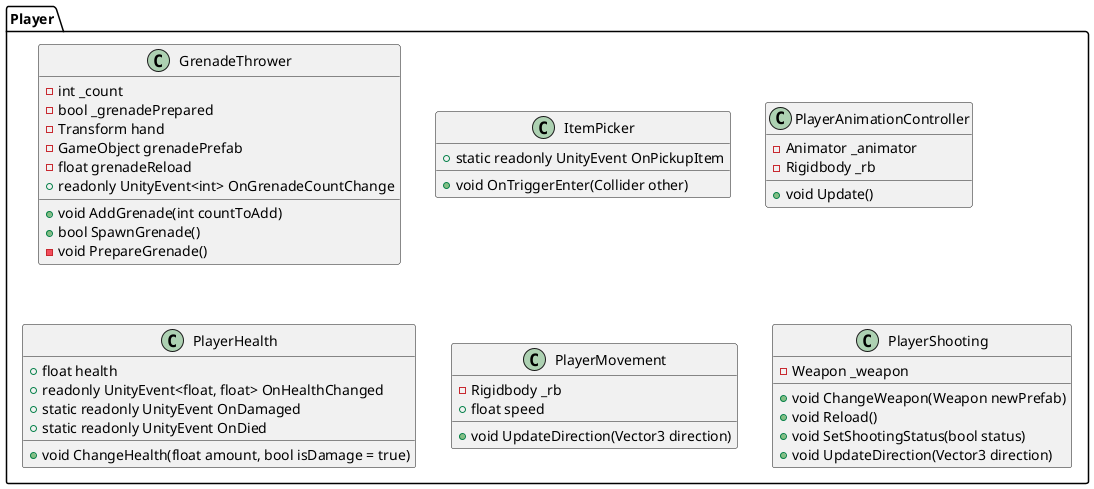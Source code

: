 ﻿@startuml
namespace Player {
class GrenadeThrower {
  -int _count
  -bool _grenadePrepared
  -Transform hand
  -GameObject grenadePrefab
  -float grenadeReload
  +readonly UnityEvent<int> OnGrenadeCountChange
  +void AddGrenade(int countToAdd)
  +bool SpawnGrenade()
  -void PrepareGrenade()
}

class ItemPicker {

  +static readonly UnityEvent OnPickupItem
  +void OnTriggerEnter(Collider other)
}

class PlayerAnimationController {
  -Animator _animator
  -Rigidbody _rb
  +void Update()
}

class PlayerHealth {

  +float health
  +readonly UnityEvent<float, float> OnHealthChanged
  +static readonly UnityEvent OnDamaged
  +static readonly UnityEvent OnDied
  +void ChangeHealth(float amount, bool isDamage = true)
}

class PlayerMovement {
  -Rigidbody _rb
  +float speed
  +void UpdateDirection(Vector3 direction)
}

class PlayerShooting {

  -Weapon _weapon

  +void ChangeWeapon(Weapon newPrefab)
  +void Reload()
  +void SetShootingStatus(bool status)
  +void UpdateDirection(Vector3 direction)
}
}

@enduml